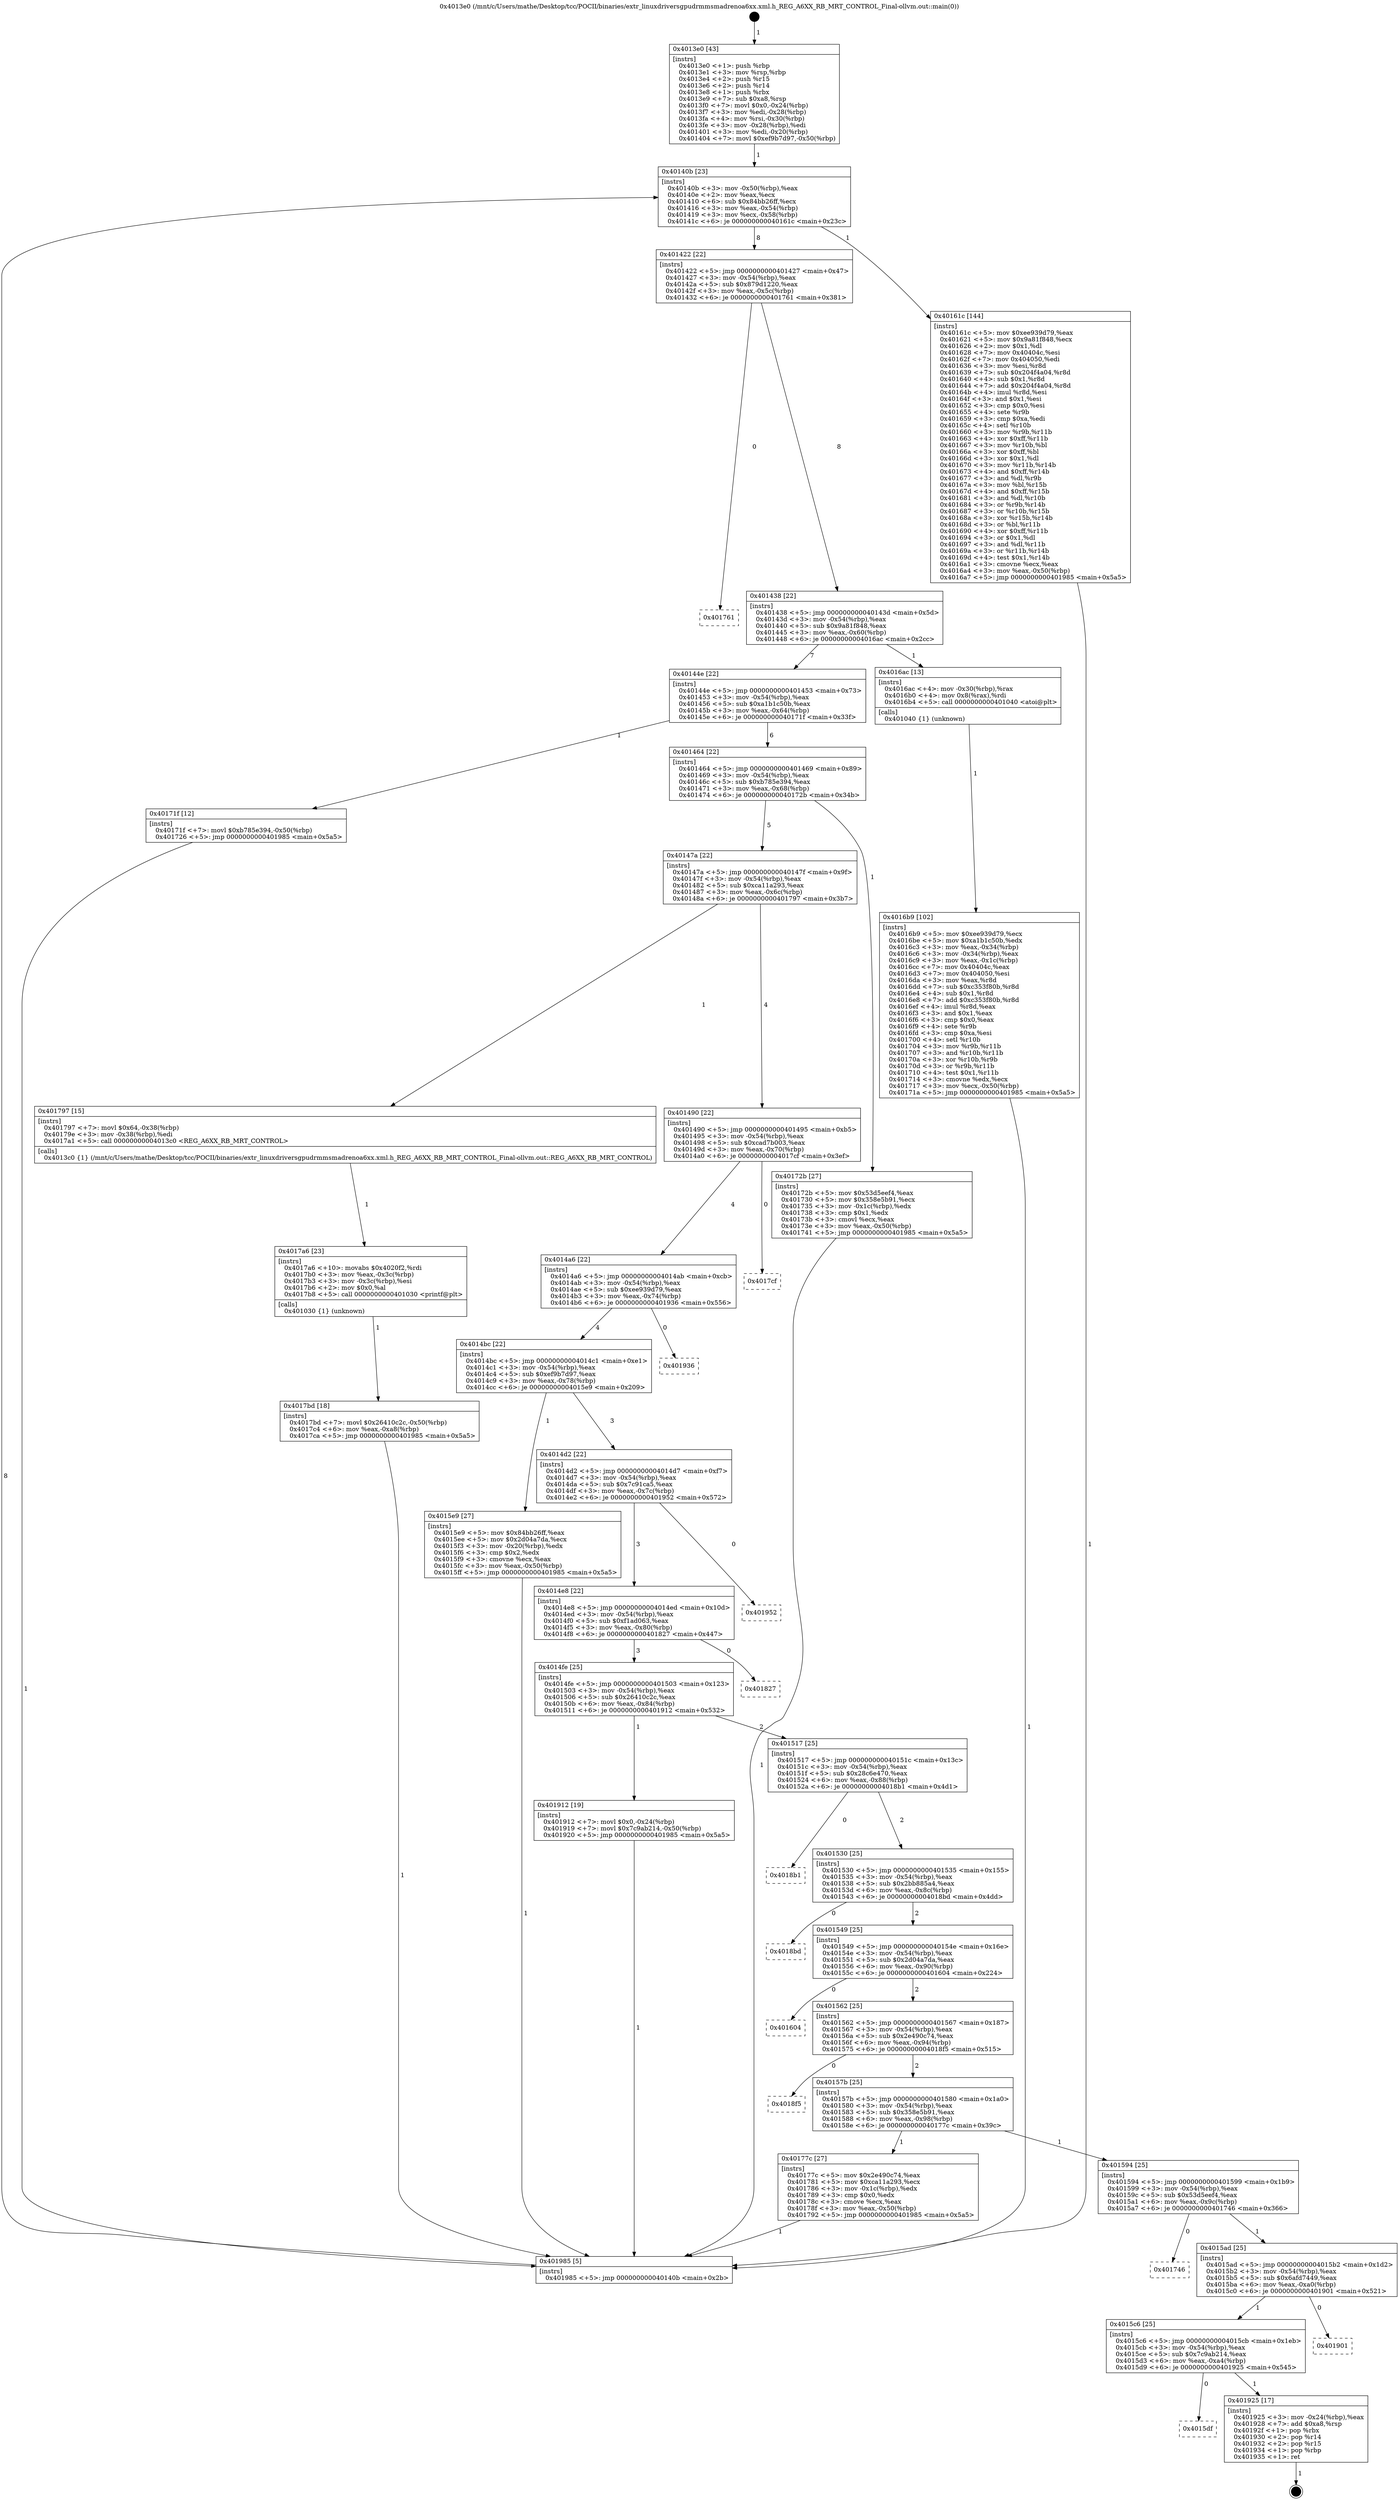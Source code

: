 digraph "0x4013e0" {
  label = "0x4013e0 (/mnt/c/Users/mathe/Desktop/tcc/POCII/binaries/extr_linuxdriversgpudrmmsmadrenoa6xx.xml.h_REG_A6XX_RB_MRT_CONTROL_Final-ollvm.out::main(0))"
  labelloc = "t"
  node[shape=record]

  Entry [label="",width=0.3,height=0.3,shape=circle,fillcolor=black,style=filled]
  "0x40140b" [label="{
     0x40140b [23]\l
     | [instrs]\l
     &nbsp;&nbsp;0x40140b \<+3\>: mov -0x50(%rbp),%eax\l
     &nbsp;&nbsp;0x40140e \<+2\>: mov %eax,%ecx\l
     &nbsp;&nbsp;0x401410 \<+6\>: sub $0x84bb26ff,%ecx\l
     &nbsp;&nbsp;0x401416 \<+3\>: mov %eax,-0x54(%rbp)\l
     &nbsp;&nbsp;0x401419 \<+3\>: mov %ecx,-0x58(%rbp)\l
     &nbsp;&nbsp;0x40141c \<+6\>: je 000000000040161c \<main+0x23c\>\l
  }"]
  "0x40161c" [label="{
     0x40161c [144]\l
     | [instrs]\l
     &nbsp;&nbsp;0x40161c \<+5\>: mov $0xee939d79,%eax\l
     &nbsp;&nbsp;0x401621 \<+5\>: mov $0x9a81f848,%ecx\l
     &nbsp;&nbsp;0x401626 \<+2\>: mov $0x1,%dl\l
     &nbsp;&nbsp;0x401628 \<+7\>: mov 0x40404c,%esi\l
     &nbsp;&nbsp;0x40162f \<+7\>: mov 0x404050,%edi\l
     &nbsp;&nbsp;0x401636 \<+3\>: mov %esi,%r8d\l
     &nbsp;&nbsp;0x401639 \<+7\>: sub $0x204f4a04,%r8d\l
     &nbsp;&nbsp;0x401640 \<+4\>: sub $0x1,%r8d\l
     &nbsp;&nbsp;0x401644 \<+7\>: add $0x204f4a04,%r8d\l
     &nbsp;&nbsp;0x40164b \<+4\>: imul %r8d,%esi\l
     &nbsp;&nbsp;0x40164f \<+3\>: and $0x1,%esi\l
     &nbsp;&nbsp;0x401652 \<+3\>: cmp $0x0,%esi\l
     &nbsp;&nbsp;0x401655 \<+4\>: sete %r9b\l
     &nbsp;&nbsp;0x401659 \<+3\>: cmp $0xa,%edi\l
     &nbsp;&nbsp;0x40165c \<+4\>: setl %r10b\l
     &nbsp;&nbsp;0x401660 \<+3\>: mov %r9b,%r11b\l
     &nbsp;&nbsp;0x401663 \<+4\>: xor $0xff,%r11b\l
     &nbsp;&nbsp;0x401667 \<+3\>: mov %r10b,%bl\l
     &nbsp;&nbsp;0x40166a \<+3\>: xor $0xff,%bl\l
     &nbsp;&nbsp;0x40166d \<+3\>: xor $0x1,%dl\l
     &nbsp;&nbsp;0x401670 \<+3\>: mov %r11b,%r14b\l
     &nbsp;&nbsp;0x401673 \<+4\>: and $0xff,%r14b\l
     &nbsp;&nbsp;0x401677 \<+3\>: and %dl,%r9b\l
     &nbsp;&nbsp;0x40167a \<+3\>: mov %bl,%r15b\l
     &nbsp;&nbsp;0x40167d \<+4\>: and $0xff,%r15b\l
     &nbsp;&nbsp;0x401681 \<+3\>: and %dl,%r10b\l
     &nbsp;&nbsp;0x401684 \<+3\>: or %r9b,%r14b\l
     &nbsp;&nbsp;0x401687 \<+3\>: or %r10b,%r15b\l
     &nbsp;&nbsp;0x40168a \<+3\>: xor %r15b,%r14b\l
     &nbsp;&nbsp;0x40168d \<+3\>: or %bl,%r11b\l
     &nbsp;&nbsp;0x401690 \<+4\>: xor $0xff,%r11b\l
     &nbsp;&nbsp;0x401694 \<+3\>: or $0x1,%dl\l
     &nbsp;&nbsp;0x401697 \<+3\>: and %dl,%r11b\l
     &nbsp;&nbsp;0x40169a \<+3\>: or %r11b,%r14b\l
     &nbsp;&nbsp;0x40169d \<+4\>: test $0x1,%r14b\l
     &nbsp;&nbsp;0x4016a1 \<+3\>: cmovne %ecx,%eax\l
     &nbsp;&nbsp;0x4016a4 \<+3\>: mov %eax,-0x50(%rbp)\l
     &nbsp;&nbsp;0x4016a7 \<+5\>: jmp 0000000000401985 \<main+0x5a5\>\l
  }"]
  "0x401422" [label="{
     0x401422 [22]\l
     | [instrs]\l
     &nbsp;&nbsp;0x401422 \<+5\>: jmp 0000000000401427 \<main+0x47\>\l
     &nbsp;&nbsp;0x401427 \<+3\>: mov -0x54(%rbp),%eax\l
     &nbsp;&nbsp;0x40142a \<+5\>: sub $0x879d1220,%eax\l
     &nbsp;&nbsp;0x40142f \<+3\>: mov %eax,-0x5c(%rbp)\l
     &nbsp;&nbsp;0x401432 \<+6\>: je 0000000000401761 \<main+0x381\>\l
  }"]
  Exit [label="",width=0.3,height=0.3,shape=circle,fillcolor=black,style=filled,peripheries=2]
  "0x401761" [label="{
     0x401761\l
  }", style=dashed]
  "0x401438" [label="{
     0x401438 [22]\l
     | [instrs]\l
     &nbsp;&nbsp;0x401438 \<+5\>: jmp 000000000040143d \<main+0x5d\>\l
     &nbsp;&nbsp;0x40143d \<+3\>: mov -0x54(%rbp),%eax\l
     &nbsp;&nbsp;0x401440 \<+5\>: sub $0x9a81f848,%eax\l
     &nbsp;&nbsp;0x401445 \<+3\>: mov %eax,-0x60(%rbp)\l
     &nbsp;&nbsp;0x401448 \<+6\>: je 00000000004016ac \<main+0x2cc\>\l
  }"]
  "0x4015df" [label="{
     0x4015df\l
  }", style=dashed]
  "0x4016ac" [label="{
     0x4016ac [13]\l
     | [instrs]\l
     &nbsp;&nbsp;0x4016ac \<+4\>: mov -0x30(%rbp),%rax\l
     &nbsp;&nbsp;0x4016b0 \<+4\>: mov 0x8(%rax),%rdi\l
     &nbsp;&nbsp;0x4016b4 \<+5\>: call 0000000000401040 \<atoi@plt\>\l
     | [calls]\l
     &nbsp;&nbsp;0x401040 \{1\} (unknown)\l
  }"]
  "0x40144e" [label="{
     0x40144e [22]\l
     | [instrs]\l
     &nbsp;&nbsp;0x40144e \<+5\>: jmp 0000000000401453 \<main+0x73\>\l
     &nbsp;&nbsp;0x401453 \<+3\>: mov -0x54(%rbp),%eax\l
     &nbsp;&nbsp;0x401456 \<+5\>: sub $0xa1b1c50b,%eax\l
     &nbsp;&nbsp;0x40145b \<+3\>: mov %eax,-0x64(%rbp)\l
     &nbsp;&nbsp;0x40145e \<+6\>: je 000000000040171f \<main+0x33f\>\l
  }"]
  "0x401925" [label="{
     0x401925 [17]\l
     | [instrs]\l
     &nbsp;&nbsp;0x401925 \<+3\>: mov -0x24(%rbp),%eax\l
     &nbsp;&nbsp;0x401928 \<+7\>: add $0xa8,%rsp\l
     &nbsp;&nbsp;0x40192f \<+1\>: pop %rbx\l
     &nbsp;&nbsp;0x401930 \<+2\>: pop %r14\l
     &nbsp;&nbsp;0x401932 \<+2\>: pop %r15\l
     &nbsp;&nbsp;0x401934 \<+1\>: pop %rbp\l
     &nbsp;&nbsp;0x401935 \<+1\>: ret\l
  }"]
  "0x40171f" [label="{
     0x40171f [12]\l
     | [instrs]\l
     &nbsp;&nbsp;0x40171f \<+7\>: movl $0xb785e394,-0x50(%rbp)\l
     &nbsp;&nbsp;0x401726 \<+5\>: jmp 0000000000401985 \<main+0x5a5\>\l
  }"]
  "0x401464" [label="{
     0x401464 [22]\l
     | [instrs]\l
     &nbsp;&nbsp;0x401464 \<+5\>: jmp 0000000000401469 \<main+0x89\>\l
     &nbsp;&nbsp;0x401469 \<+3\>: mov -0x54(%rbp),%eax\l
     &nbsp;&nbsp;0x40146c \<+5\>: sub $0xb785e394,%eax\l
     &nbsp;&nbsp;0x401471 \<+3\>: mov %eax,-0x68(%rbp)\l
     &nbsp;&nbsp;0x401474 \<+6\>: je 000000000040172b \<main+0x34b\>\l
  }"]
  "0x4015c6" [label="{
     0x4015c6 [25]\l
     | [instrs]\l
     &nbsp;&nbsp;0x4015c6 \<+5\>: jmp 00000000004015cb \<main+0x1eb\>\l
     &nbsp;&nbsp;0x4015cb \<+3\>: mov -0x54(%rbp),%eax\l
     &nbsp;&nbsp;0x4015ce \<+5\>: sub $0x7c9ab214,%eax\l
     &nbsp;&nbsp;0x4015d3 \<+6\>: mov %eax,-0xa4(%rbp)\l
     &nbsp;&nbsp;0x4015d9 \<+6\>: je 0000000000401925 \<main+0x545\>\l
  }"]
  "0x40172b" [label="{
     0x40172b [27]\l
     | [instrs]\l
     &nbsp;&nbsp;0x40172b \<+5\>: mov $0x53d5eef4,%eax\l
     &nbsp;&nbsp;0x401730 \<+5\>: mov $0x358e5b91,%ecx\l
     &nbsp;&nbsp;0x401735 \<+3\>: mov -0x1c(%rbp),%edx\l
     &nbsp;&nbsp;0x401738 \<+3\>: cmp $0x1,%edx\l
     &nbsp;&nbsp;0x40173b \<+3\>: cmovl %ecx,%eax\l
     &nbsp;&nbsp;0x40173e \<+3\>: mov %eax,-0x50(%rbp)\l
     &nbsp;&nbsp;0x401741 \<+5\>: jmp 0000000000401985 \<main+0x5a5\>\l
  }"]
  "0x40147a" [label="{
     0x40147a [22]\l
     | [instrs]\l
     &nbsp;&nbsp;0x40147a \<+5\>: jmp 000000000040147f \<main+0x9f\>\l
     &nbsp;&nbsp;0x40147f \<+3\>: mov -0x54(%rbp),%eax\l
     &nbsp;&nbsp;0x401482 \<+5\>: sub $0xca11a293,%eax\l
     &nbsp;&nbsp;0x401487 \<+3\>: mov %eax,-0x6c(%rbp)\l
     &nbsp;&nbsp;0x40148a \<+6\>: je 0000000000401797 \<main+0x3b7\>\l
  }"]
  "0x401901" [label="{
     0x401901\l
  }", style=dashed]
  "0x401797" [label="{
     0x401797 [15]\l
     | [instrs]\l
     &nbsp;&nbsp;0x401797 \<+7\>: movl $0x64,-0x38(%rbp)\l
     &nbsp;&nbsp;0x40179e \<+3\>: mov -0x38(%rbp),%edi\l
     &nbsp;&nbsp;0x4017a1 \<+5\>: call 00000000004013c0 \<REG_A6XX_RB_MRT_CONTROL\>\l
     | [calls]\l
     &nbsp;&nbsp;0x4013c0 \{1\} (/mnt/c/Users/mathe/Desktop/tcc/POCII/binaries/extr_linuxdriversgpudrmmsmadrenoa6xx.xml.h_REG_A6XX_RB_MRT_CONTROL_Final-ollvm.out::REG_A6XX_RB_MRT_CONTROL)\l
  }"]
  "0x401490" [label="{
     0x401490 [22]\l
     | [instrs]\l
     &nbsp;&nbsp;0x401490 \<+5\>: jmp 0000000000401495 \<main+0xb5\>\l
     &nbsp;&nbsp;0x401495 \<+3\>: mov -0x54(%rbp),%eax\l
     &nbsp;&nbsp;0x401498 \<+5\>: sub $0xcad7b003,%eax\l
     &nbsp;&nbsp;0x40149d \<+3\>: mov %eax,-0x70(%rbp)\l
     &nbsp;&nbsp;0x4014a0 \<+6\>: je 00000000004017cf \<main+0x3ef\>\l
  }"]
  "0x4015ad" [label="{
     0x4015ad [25]\l
     | [instrs]\l
     &nbsp;&nbsp;0x4015ad \<+5\>: jmp 00000000004015b2 \<main+0x1d2\>\l
     &nbsp;&nbsp;0x4015b2 \<+3\>: mov -0x54(%rbp),%eax\l
     &nbsp;&nbsp;0x4015b5 \<+5\>: sub $0x6afd7449,%eax\l
     &nbsp;&nbsp;0x4015ba \<+6\>: mov %eax,-0xa0(%rbp)\l
     &nbsp;&nbsp;0x4015c0 \<+6\>: je 0000000000401901 \<main+0x521\>\l
  }"]
  "0x4017cf" [label="{
     0x4017cf\l
  }", style=dashed]
  "0x4014a6" [label="{
     0x4014a6 [22]\l
     | [instrs]\l
     &nbsp;&nbsp;0x4014a6 \<+5\>: jmp 00000000004014ab \<main+0xcb\>\l
     &nbsp;&nbsp;0x4014ab \<+3\>: mov -0x54(%rbp),%eax\l
     &nbsp;&nbsp;0x4014ae \<+5\>: sub $0xee939d79,%eax\l
     &nbsp;&nbsp;0x4014b3 \<+3\>: mov %eax,-0x74(%rbp)\l
     &nbsp;&nbsp;0x4014b6 \<+6\>: je 0000000000401936 \<main+0x556\>\l
  }"]
  "0x401746" [label="{
     0x401746\l
  }", style=dashed]
  "0x401936" [label="{
     0x401936\l
  }", style=dashed]
  "0x4014bc" [label="{
     0x4014bc [22]\l
     | [instrs]\l
     &nbsp;&nbsp;0x4014bc \<+5\>: jmp 00000000004014c1 \<main+0xe1\>\l
     &nbsp;&nbsp;0x4014c1 \<+3\>: mov -0x54(%rbp),%eax\l
     &nbsp;&nbsp;0x4014c4 \<+5\>: sub $0xef9b7d97,%eax\l
     &nbsp;&nbsp;0x4014c9 \<+3\>: mov %eax,-0x78(%rbp)\l
     &nbsp;&nbsp;0x4014cc \<+6\>: je 00000000004015e9 \<main+0x209\>\l
  }"]
  "0x4017bd" [label="{
     0x4017bd [18]\l
     | [instrs]\l
     &nbsp;&nbsp;0x4017bd \<+7\>: movl $0x26410c2c,-0x50(%rbp)\l
     &nbsp;&nbsp;0x4017c4 \<+6\>: mov %eax,-0xa8(%rbp)\l
     &nbsp;&nbsp;0x4017ca \<+5\>: jmp 0000000000401985 \<main+0x5a5\>\l
  }"]
  "0x4015e9" [label="{
     0x4015e9 [27]\l
     | [instrs]\l
     &nbsp;&nbsp;0x4015e9 \<+5\>: mov $0x84bb26ff,%eax\l
     &nbsp;&nbsp;0x4015ee \<+5\>: mov $0x2d04a7da,%ecx\l
     &nbsp;&nbsp;0x4015f3 \<+3\>: mov -0x20(%rbp),%edx\l
     &nbsp;&nbsp;0x4015f6 \<+3\>: cmp $0x2,%edx\l
     &nbsp;&nbsp;0x4015f9 \<+3\>: cmovne %ecx,%eax\l
     &nbsp;&nbsp;0x4015fc \<+3\>: mov %eax,-0x50(%rbp)\l
     &nbsp;&nbsp;0x4015ff \<+5\>: jmp 0000000000401985 \<main+0x5a5\>\l
  }"]
  "0x4014d2" [label="{
     0x4014d2 [22]\l
     | [instrs]\l
     &nbsp;&nbsp;0x4014d2 \<+5\>: jmp 00000000004014d7 \<main+0xf7\>\l
     &nbsp;&nbsp;0x4014d7 \<+3\>: mov -0x54(%rbp),%eax\l
     &nbsp;&nbsp;0x4014da \<+5\>: sub $0x7c91ca5,%eax\l
     &nbsp;&nbsp;0x4014df \<+3\>: mov %eax,-0x7c(%rbp)\l
     &nbsp;&nbsp;0x4014e2 \<+6\>: je 0000000000401952 \<main+0x572\>\l
  }"]
  "0x401985" [label="{
     0x401985 [5]\l
     | [instrs]\l
     &nbsp;&nbsp;0x401985 \<+5\>: jmp 000000000040140b \<main+0x2b\>\l
  }"]
  "0x4013e0" [label="{
     0x4013e0 [43]\l
     | [instrs]\l
     &nbsp;&nbsp;0x4013e0 \<+1\>: push %rbp\l
     &nbsp;&nbsp;0x4013e1 \<+3\>: mov %rsp,%rbp\l
     &nbsp;&nbsp;0x4013e4 \<+2\>: push %r15\l
     &nbsp;&nbsp;0x4013e6 \<+2\>: push %r14\l
     &nbsp;&nbsp;0x4013e8 \<+1\>: push %rbx\l
     &nbsp;&nbsp;0x4013e9 \<+7\>: sub $0xa8,%rsp\l
     &nbsp;&nbsp;0x4013f0 \<+7\>: movl $0x0,-0x24(%rbp)\l
     &nbsp;&nbsp;0x4013f7 \<+3\>: mov %edi,-0x28(%rbp)\l
     &nbsp;&nbsp;0x4013fa \<+4\>: mov %rsi,-0x30(%rbp)\l
     &nbsp;&nbsp;0x4013fe \<+3\>: mov -0x28(%rbp),%edi\l
     &nbsp;&nbsp;0x401401 \<+3\>: mov %edi,-0x20(%rbp)\l
     &nbsp;&nbsp;0x401404 \<+7\>: movl $0xef9b7d97,-0x50(%rbp)\l
  }"]
  "0x4016b9" [label="{
     0x4016b9 [102]\l
     | [instrs]\l
     &nbsp;&nbsp;0x4016b9 \<+5\>: mov $0xee939d79,%ecx\l
     &nbsp;&nbsp;0x4016be \<+5\>: mov $0xa1b1c50b,%edx\l
     &nbsp;&nbsp;0x4016c3 \<+3\>: mov %eax,-0x34(%rbp)\l
     &nbsp;&nbsp;0x4016c6 \<+3\>: mov -0x34(%rbp),%eax\l
     &nbsp;&nbsp;0x4016c9 \<+3\>: mov %eax,-0x1c(%rbp)\l
     &nbsp;&nbsp;0x4016cc \<+7\>: mov 0x40404c,%eax\l
     &nbsp;&nbsp;0x4016d3 \<+7\>: mov 0x404050,%esi\l
     &nbsp;&nbsp;0x4016da \<+3\>: mov %eax,%r8d\l
     &nbsp;&nbsp;0x4016dd \<+7\>: sub $0xc353f80b,%r8d\l
     &nbsp;&nbsp;0x4016e4 \<+4\>: sub $0x1,%r8d\l
     &nbsp;&nbsp;0x4016e8 \<+7\>: add $0xc353f80b,%r8d\l
     &nbsp;&nbsp;0x4016ef \<+4\>: imul %r8d,%eax\l
     &nbsp;&nbsp;0x4016f3 \<+3\>: and $0x1,%eax\l
     &nbsp;&nbsp;0x4016f6 \<+3\>: cmp $0x0,%eax\l
     &nbsp;&nbsp;0x4016f9 \<+4\>: sete %r9b\l
     &nbsp;&nbsp;0x4016fd \<+3\>: cmp $0xa,%esi\l
     &nbsp;&nbsp;0x401700 \<+4\>: setl %r10b\l
     &nbsp;&nbsp;0x401704 \<+3\>: mov %r9b,%r11b\l
     &nbsp;&nbsp;0x401707 \<+3\>: and %r10b,%r11b\l
     &nbsp;&nbsp;0x40170a \<+3\>: xor %r10b,%r9b\l
     &nbsp;&nbsp;0x40170d \<+3\>: or %r9b,%r11b\l
     &nbsp;&nbsp;0x401710 \<+4\>: test $0x1,%r11b\l
     &nbsp;&nbsp;0x401714 \<+3\>: cmovne %edx,%ecx\l
     &nbsp;&nbsp;0x401717 \<+3\>: mov %ecx,-0x50(%rbp)\l
     &nbsp;&nbsp;0x40171a \<+5\>: jmp 0000000000401985 \<main+0x5a5\>\l
  }"]
  "0x4017a6" [label="{
     0x4017a6 [23]\l
     | [instrs]\l
     &nbsp;&nbsp;0x4017a6 \<+10\>: movabs $0x4020f2,%rdi\l
     &nbsp;&nbsp;0x4017b0 \<+3\>: mov %eax,-0x3c(%rbp)\l
     &nbsp;&nbsp;0x4017b3 \<+3\>: mov -0x3c(%rbp),%esi\l
     &nbsp;&nbsp;0x4017b6 \<+2\>: mov $0x0,%al\l
     &nbsp;&nbsp;0x4017b8 \<+5\>: call 0000000000401030 \<printf@plt\>\l
     | [calls]\l
     &nbsp;&nbsp;0x401030 \{1\} (unknown)\l
  }"]
  "0x401952" [label="{
     0x401952\l
  }", style=dashed]
  "0x4014e8" [label="{
     0x4014e8 [22]\l
     | [instrs]\l
     &nbsp;&nbsp;0x4014e8 \<+5\>: jmp 00000000004014ed \<main+0x10d\>\l
     &nbsp;&nbsp;0x4014ed \<+3\>: mov -0x54(%rbp),%eax\l
     &nbsp;&nbsp;0x4014f0 \<+5\>: sub $0xf1ad063,%eax\l
     &nbsp;&nbsp;0x4014f5 \<+3\>: mov %eax,-0x80(%rbp)\l
     &nbsp;&nbsp;0x4014f8 \<+6\>: je 0000000000401827 \<main+0x447\>\l
  }"]
  "0x401594" [label="{
     0x401594 [25]\l
     | [instrs]\l
     &nbsp;&nbsp;0x401594 \<+5\>: jmp 0000000000401599 \<main+0x1b9\>\l
     &nbsp;&nbsp;0x401599 \<+3\>: mov -0x54(%rbp),%eax\l
     &nbsp;&nbsp;0x40159c \<+5\>: sub $0x53d5eef4,%eax\l
     &nbsp;&nbsp;0x4015a1 \<+6\>: mov %eax,-0x9c(%rbp)\l
     &nbsp;&nbsp;0x4015a7 \<+6\>: je 0000000000401746 \<main+0x366\>\l
  }"]
  "0x401827" [label="{
     0x401827\l
  }", style=dashed]
  "0x4014fe" [label="{
     0x4014fe [25]\l
     | [instrs]\l
     &nbsp;&nbsp;0x4014fe \<+5\>: jmp 0000000000401503 \<main+0x123\>\l
     &nbsp;&nbsp;0x401503 \<+3\>: mov -0x54(%rbp),%eax\l
     &nbsp;&nbsp;0x401506 \<+5\>: sub $0x26410c2c,%eax\l
     &nbsp;&nbsp;0x40150b \<+6\>: mov %eax,-0x84(%rbp)\l
     &nbsp;&nbsp;0x401511 \<+6\>: je 0000000000401912 \<main+0x532\>\l
  }"]
  "0x40177c" [label="{
     0x40177c [27]\l
     | [instrs]\l
     &nbsp;&nbsp;0x40177c \<+5\>: mov $0x2e490c74,%eax\l
     &nbsp;&nbsp;0x401781 \<+5\>: mov $0xca11a293,%ecx\l
     &nbsp;&nbsp;0x401786 \<+3\>: mov -0x1c(%rbp),%edx\l
     &nbsp;&nbsp;0x401789 \<+3\>: cmp $0x0,%edx\l
     &nbsp;&nbsp;0x40178c \<+3\>: cmove %ecx,%eax\l
     &nbsp;&nbsp;0x40178f \<+3\>: mov %eax,-0x50(%rbp)\l
     &nbsp;&nbsp;0x401792 \<+5\>: jmp 0000000000401985 \<main+0x5a5\>\l
  }"]
  "0x401912" [label="{
     0x401912 [19]\l
     | [instrs]\l
     &nbsp;&nbsp;0x401912 \<+7\>: movl $0x0,-0x24(%rbp)\l
     &nbsp;&nbsp;0x401919 \<+7\>: movl $0x7c9ab214,-0x50(%rbp)\l
     &nbsp;&nbsp;0x401920 \<+5\>: jmp 0000000000401985 \<main+0x5a5\>\l
  }"]
  "0x401517" [label="{
     0x401517 [25]\l
     | [instrs]\l
     &nbsp;&nbsp;0x401517 \<+5\>: jmp 000000000040151c \<main+0x13c\>\l
     &nbsp;&nbsp;0x40151c \<+3\>: mov -0x54(%rbp),%eax\l
     &nbsp;&nbsp;0x40151f \<+5\>: sub $0x28c6e470,%eax\l
     &nbsp;&nbsp;0x401524 \<+6\>: mov %eax,-0x88(%rbp)\l
     &nbsp;&nbsp;0x40152a \<+6\>: je 00000000004018b1 \<main+0x4d1\>\l
  }"]
  "0x40157b" [label="{
     0x40157b [25]\l
     | [instrs]\l
     &nbsp;&nbsp;0x40157b \<+5\>: jmp 0000000000401580 \<main+0x1a0\>\l
     &nbsp;&nbsp;0x401580 \<+3\>: mov -0x54(%rbp),%eax\l
     &nbsp;&nbsp;0x401583 \<+5\>: sub $0x358e5b91,%eax\l
     &nbsp;&nbsp;0x401588 \<+6\>: mov %eax,-0x98(%rbp)\l
     &nbsp;&nbsp;0x40158e \<+6\>: je 000000000040177c \<main+0x39c\>\l
  }"]
  "0x4018b1" [label="{
     0x4018b1\l
  }", style=dashed]
  "0x401530" [label="{
     0x401530 [25]\l
     | [instrs]\l
     &nbsp;&nbsp;0x401530 \<+5\>: jmp 0000000000401535 \<main+0x155\>\l
     &nbsp;&nbsp;0x401535 \<+3\>: mov -0x54(%rbp),%eax\l
     &nbsp;&nbsp;0x401538 \<+5\>: sub $0x2bb885a4,%eax\l
     &nbsp;&nbsp;0x40153d \<+6\>: mov %eax,-0x8c(%rbp)\l
     &nbsp;&nbsp;0x401543 \<+6\>: je 00000000004018bd \<main+0x4dd\>\l
  }"]
  "0x4018f5" [label="{
     0x4018f5\l
  }", style=dashed]
  "0x4018bd" [label="{
     0x4018bd\l
  }", style=dashed]
  "0x401549" [label="{
     0x401549 [25]\l
     | [instrs]\l
     &nbsp;&nbsp;0x401549 \<+5\>: jmp 000000000040154e \<main+0x16e\>\l
     &nbsp;&nbsp;0x40154e \<+3\>: mov -0x54(%rbp),%eax\l
     &nbsp;&nbsp;0x401551 \<+5\>: sub $0x2d04a7da,%eax\l
     &nbsp;&nbsp;0x401556 \<+6\>: mov %eax,-0x90(%rbp)\l
     &nbsp;&nbsp;0x40155c \<+6\>: je 0000000000401604 \<main+0x224\>\l
  }"]
  "0x401562" [label="{
     0x401562 [25]\l
     | [instrs]\l
     &nbsp;&nbsp;0x401562 \<+5\>: jmp 0000000000401567 \<main+0x187\>\l
     &nbsp;&nbsp;0x401567 \<+3\>: mov -0x54(%rbp),%eax\l
     &nbsp;&nbsp;0x40156a \<+5\>: sub $0x2e490c74,%eax\l
     &nbsp;&nbsp;0x40156f \<+6\>: mov %eax,-0x94(%rbp)\l
     &nbsp;&nbsp;0x401575 \<+6\>: je 00000000004018f5 \<main+0x515\>\l
  }"]
  "0x401604" [label="{
     0x401604\l
  }", style=dashed]
  Entry -> "0x4013e0" [label=" 1"]
  "0x40140b" -> "0x40161c" [label=" 1"]
  "0x40140b" -> "0x401422" [label=" 8"]
  "0x401925" -> Exit [label=" 1"]
  "0x401422" -> "0x401761" [label=" 0"]
  "0x401422" -> "0x401438" [label=" 8"]
  "0x4015c6" -> "0x4015df" [label=" 0"]
  "0x401438" -> "0x4016ac" [label=" 1"]
  "0x401438" -> "0x40144e" [label=" 7"]
  "0x4015c6" -> "0x401925" [label=" 1"]
  "0x40144e" -> "0x40171f" [label=" 1"]
  "0x40144e" -> "0x401464" [label=" 6"]
  "0x4015ad" -> "0x4015c6" [label=" 1"]
  "0x401464" -> "0x40172b" [label=" 1"]
  "0x401464" -> "0x40147a" [label=" 5"]
  "0x4015ad" -> "0x401901" [label=" 0"]
  "0x40147a" -> "0x401797" [label=" 1"]
  "0x40147a" -> "0x401490" [label=" 4"]
  "0x401594" -> "0x4015ad" [label=" 1"]
  "0x401490" -> "0x4017cf" [label=" 0"]
  "0x401490" -> "0x4014a6" [label=" 4"]
  "0x401594" -> "0x401746" [label=" 0"]
  "0x4014a6" -> "0x401936" [label=" 0"]
  "0x4014a6" -> "0x4014bc" [label=" 4"]
  "0x401912" -> "0x401985" [label=" 1"]
  "0x4014bc" -> "0x4015e9" [label=" 1"]
  "0x4014bc" -> "0x4014d2" [label=" 3"]
  "0x4015e9" -> "0x401985" [label=" 1"]
  "0x4013e0" -> "0x40140b" [label=" 1"]
  "0x401985" -> "0x40140b" [label=" 8"]
  "0x40161c" -> "0x401985" [label=" 1"]
  "0x4016ac" -> "0x4016b9" [label=" 1"]
  "0x4016b9" -> "0x401985" [label=" 1"]
  "0x40171f" -> "0x401985" [label=" 1"]
  "0x40172b" -> "0x401985" [label=" 1"]
  "0x4017bd" -> "0x401985" [label=" 1"]
  "0x4014d2" -> "0x401952" [label=" 0"]
  "0x4014d2" -> "0x4014e8" [label=" 3"]
  "0x4017a6" -> "0x4017bd" [label=" 1"]
  "0x4014e8" -> "0x401827" [label=" 0"]
  "0x4014e8" -> "0x4014fe" [label=" 3"]
  "0x401797" -> "0x4017a6" [label=" 1"]
  "0x4014fe" -> "0x401912" [label=" 1"]
  "0x4014fe" -> "0x401517" [label=" 2"]
  "0x40177c" -> "0x401985" [label=" 1"]
  "0x401517" -> "0x4018b1" [label=" 0"]
  "0x401517" -> "0x401530" [label=" 2"]
  "0x40157b" -> "0x40177c" [label=" 1"]
  "0x401530" -> "0x4018bd" [label=" 0"]
  "0x401530" -> "0x401549" [label=" 2"]
  "0x40157b" -> "0x401594" [label=" 1"]
  "0x401549" -> "0x401604" [label=" 0"]
  "0x401549" -> "0x401562" [label=" 2"]
  "0x401562" -> "0x40157b" [label=" 2"]
  "0x401562" -> "0x4018f5" [label=" 0"]
}
